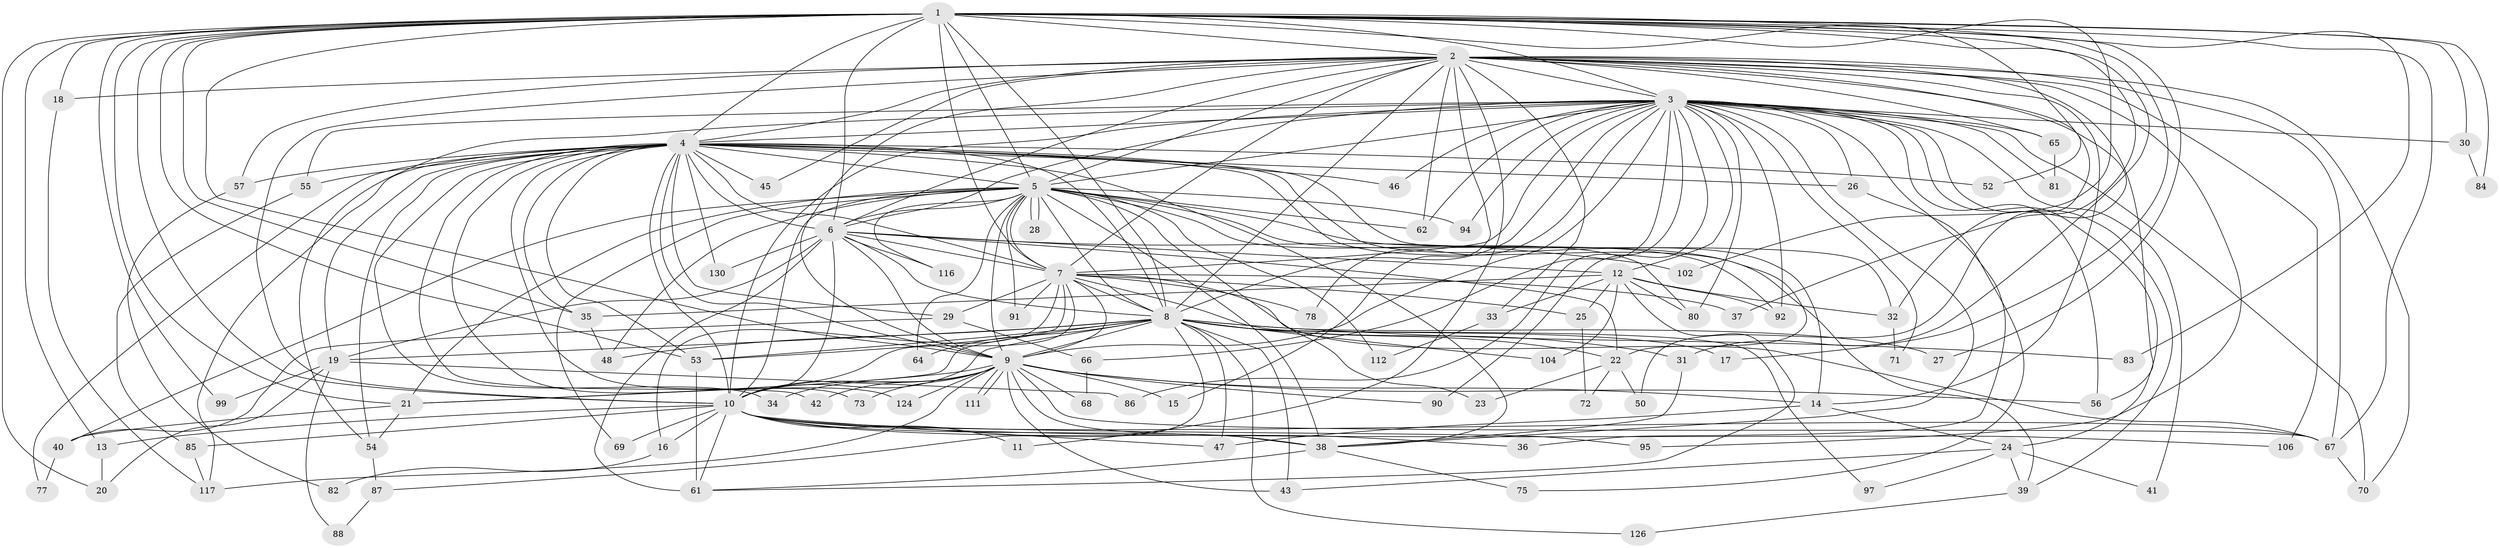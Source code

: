 // original degree distribution, {28: 0.0072992700729927005, 25: 0.0072992700729927005, 36: 0.0072992700729927005, 31: 0.0072992700729927005, 26: 0.014598540145985401, 17: 0.0072992700729927005, 18: 0.0072992700729927005, 24: 0.0072992700729927005, 21: 0.0072992700729927005, 2: 0.5547445255474452, 10: 0.0072992700729927005, 3: 0.22627737226277372, 5: 0.021897810218978103, 6: 0.043795620437956206, 4: 0.072992700729927}
// Generated by graph-tools (version 1.1) at 2025/17/03/04/25 18:17:31]
// undirected, 95 vertices, 248 edges
graph export_dot {
graph [start="1"]
  node [color=gray90,style=filled];
  1;
  2;
  3;
  4;
  5 [super="+51"];
  6;
  7;
  8;
  9;
  10 [super="+60"];
  11;
  12;
  13;
  14 [super="+74"];
  15;
  16;
  17;
  18;
  19 [super="+49"];
  20;
  21 [super="+133+135+109"];
  22 [super="+127"];
  23;
  24;
  25;
  26;
  27;
  28;
  29;
  30;
  31;
  32 [super="+119"];
  33;
  34;
  35 [super="+58"];
  36;
  37;
  38 [super="+44"];
  39;
  40 [super="+122"];
  41;
  42;
  43 [super="+101"];
  45;
  46;
  47 [super="+93"];
  48;
  50;
  52;
  53 [super="+110+114+103"];
  54;
  55;
  56 [super="+120"];
  57;
  61 [super="+79+107+134+76"];
  62 [super="+129+123"];
  64;
  65;
  66;
  67 [super="+118+115"];
  68;
  69;
  70 [super="+131"];
  71;
  72;
  73;
  75;
  77;
  78;
  80 [super="+137"];
  81;
  82;
  83;
  84;
  85;
  86;
  87;
  88;
  90 [super="+96"];
  91;
  92;
  94;
  95;
  97;
  99;
  102;
  104;
  106;
  111;
  112;
  116;
  117 [super="+136+128"];
  124;
  126;
  130;
  1 -- 2;
  1 -- 3;
  1 -- 4;
  1 -- 5 [weight=2];
  1 -- 6;
  1 -- 7;
  1 -- 8;
  1 -- 9;
  1 -- 10 [weight=2];
  1 -- 13;
  1 -- 17;
  1 -- 18;
  1 -- 20;
  1 -- 21;
  1 -- 27;
  1 -- 30;
  1 -- 31;
  1 -- 37;
  1 -- 52;
  1 -- 67;
  1 -- 83;
  1 -- 84;
  1 -- 99;
  1 -- 102;
  1 -- 53;
  1 -- 35;
  2 -- 3;
  2 -- 4;
  2 -- 5;
  2 -- 6;
  2 -- 7;
  2 -- 8;
  2 -- 9;
  2 -- 10;
  2 -- 11;
  2 -- 14;
  2 -- 15;
  2 -- 18;
  2 -- 32;
  2 -- 33;
  2 -- 45;
  2 -- 50;
  2 -- 57;
  2 -- 65;
  2 -- 70;
  2 -- 95;
  2 -- 106;
  2 -- 62;
  2 -- 56;
  2 -- 67;
  3 -- 4;
  3 -- 5 [weight=2];
  3 -- 6;
  3 -- 7;
  3 -- 8;
  3 -- 9;
  3 -- 10;
  3 -- 12;
  3 -- 24;
  3 -- 26;
  3 -- 30;
  3 -- 36;
  3 -- 39;
  3 -- 41;
  3 -- 46;
  3 -- 54;
  3 -- 55;
  3 -- 56;
  3 -- 62 [weight=2];
  3 -- 65;
  3 -- 66;
  3 -- 71;
  3 -- 78;
  3 -- 80;
  3 -- 81;
  3 -- 86;
  3 -- 90 [weight=2];
  3 -- 92;
  3 -- 94;
  3 -- 70;
  3 -- 38;
  4 -- 5;
  4 -- 6;
  4 -- 7;
  4 -- 8;
  4 -- 9;
  4 -- 10;
  4 -- 14;
  4 -- 26;
  4 -- 29;
  4 -- 32;
  4 -- 34;
  4 -- 35;
  4 -- 42;
  4 -- 45;
  4 -- 46;
  4 -- 52;
  4 -- 53;
  4 -- 54;
  4 -- 55;
  4 -- 57;
  4 -- 73;
  4 -- 77;
  4 -- 117;
  4 -- 124;
  4 -- 130;
  4 -- 38;
  4 -- 19;
  4 -- 22;
  5 -- 6;
  5 -- 7;
  5 -- 8;
  5 -- 9;
  5 -- 10;
  5 -- 23;
  5 -- 28;
  5 -- 28;
  5 -- 40;
  5 -- 48;
  5 -- 62;
  5 -- 64;
  5 -- 69;
  5 -- 80;
  5 -- 91;
  5 -- 94;
  5 -- 112;
  5 -- 116;
  5 -- 21;
  5 -- 39;
  5 -- 92;
  5 -- 38 [weight=2];
  6 -- 7;
  6 -- 8;
  6 -- 9;
  6 -- 10;
  6 -- 12;
  6 -- 19;
  6 -- 22;
  6 -- 61 [weight=2];
  6 -- 102;
  6 -- 116;
  6 -- 130;
  7 -- 8;
  7 -- 9;
  7 -- 10;
  7 -- 16;
  7 -- 25;
  7 -- 29;
  7 -- 37;
  7 -- 78;
  7 -- 91;
  7 -- 97;
  7 -- 53;
  7 -- 67;
  8 -- 9;
  8 -- 10;
  8 -- 17;
  8 -- 19;
  8 -- 21;
  8 -- 22;
  8 -- 27;
  8 -- 31;
  8 -- 43;
  8 -- 47;
  8 -- 48;
  8 -- 53;
  8 -- 64;
  8 -- 83;
  8 -- 87;
  8 -- 104;
  8 -- 126;
  9 -- 10;
  9 -- 15;
  9 -- 34;
  9 -- 38 [weight=2];
  9 -- 42;
  9 -- 43;
  9 -- 56;
  9 -- 68;
  9 -- 73;
  9 -- 90;
  9 -- 111;
  9 -- 111;
  9 -- 124;
  9 -- 117;
  9 -- 14;
  9 -- 21;
  9 -- 67;
  10 -- 11;
  10 -- 13;
  10 -- 16;
  10 -- 36;
  10 -- 38;
  10 -- 61;
  10 -- 67;
  10 -- 85;
  10 -- 95;
  10 -- 106;
  10 -- 69;
  10 -- 47;
  12 -- 25;
  12 -- 33;
  12 -- 35;
  12 -- 92;
  12 -- 104;
  12 -- 61;
  12 -- 32;
  12 -- 80;
  13 -- 20;
  14 -- 24;
  14 -- 47;
  16 -- 82;
  18 -- 117;
  19 -- 86;
  19 -- 99;
  19 -- 88;
  19 -- 20;
  21 -- 40;
  21 -- 54;
  22 -- 23;
  22 -- 50;
  22 -- 72;
  24 -- 39;
  24 -- 41;
  24 -- 97;
  24 -- 43;
  25 -- 72;
  26 -- 75;
  29 -- 66;
  29 -- 40;
  30 -- 84;
  31 -- 38;
  32 -- 71;
  33 -- 112;
  35 -- 48;
  38 -- 75;
  38 -- 61;
  39 -- 126;
  40 -- 77;
  53 -- 61 [weight=2];
  54 -- 87;
  55 -- 85;
  57 -- 82;
  65 -- 81;
  66 -- 68;
  67 -- 70;
  85 -- 117;
  87 -- 88;
}
